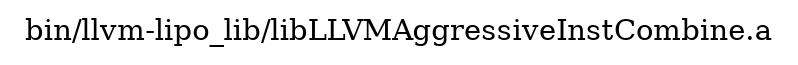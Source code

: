 digraph "bin/llvm-lipo_lib/libLLVMAggressiveInstCombine.a" {
	label="bin/llvm-lipo_lib/libLLVMAggressiveInstCombine.a";
	rankdir=LR;

}
